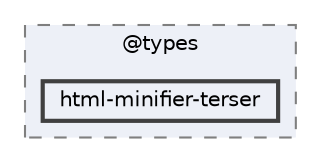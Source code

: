 digraph "pkiclassroomrescheduler/src/main/frontend/node_modules/@types/html-minifier-terser"
{
 // LATEX_PDF_SIZE
  bgcolor="transparent";
  edge [fontname=Helvetica,fontsize=10,labelfontname=Helvetica,labelfontsize=10];
  node [fontname=Helvetica,fontsize=10,shape=box,height=0.2,width=0.4];
  compound=true
  subgraph clusterdir_4e994157bc6d0b5f80f6b9b3b1e8b410 {
    graph [ bgcolor="#edf0f7", pencolor="grey50", label="@types", fontname=Helvetica,fontsize=10 style="filled,dashed", URL="dir_4e994157bc6d0b5f80f6b9b3b1e8b410.html",tooltip=""]
  dir_91dbea1119b60495839978b38a4ce09d [label="html-minifier-terser", fillcolor="#edf0f7", color="grey25", style="filled,bold", URL="dir_91dbea1119b60495839978b38a4ce09d.html",tooltip=""];
  }
}
